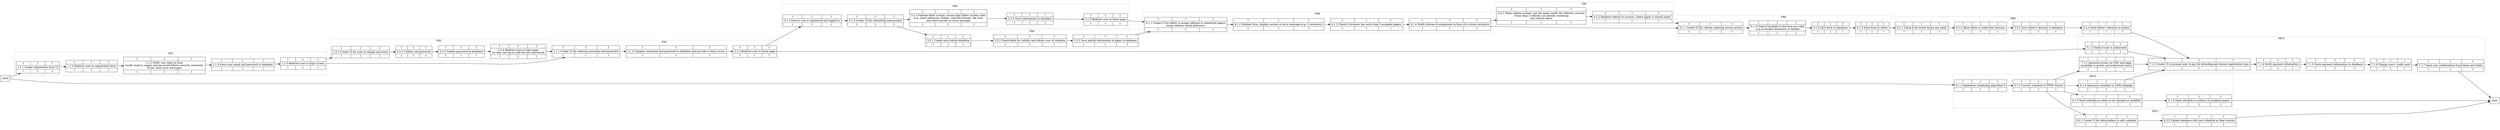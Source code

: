 digraph {
    rankdir=LR;
    node [ shape=record ]

    subgraph cluster_11 {
      graph[style=dotted];
      label = "FR1"
      111 [label="{1|1|1}|1.1.1 Create registration form UI|{1|1|1}"]
      112 [label="{1|1|1}|1.1.2 Redirect user to registration form|{1|1|1}"]
      113 [label="{1|1|1}|1.1.3 Verify user input in form\n(verify email is unique and password follows security standards.\nIf not, show error message)|{1|1|1}"]
      114 [label="{1|1|1}|1.1.4 Store user email and password in database|{1|1|1}"]
      115 [label="{1|1|1}|1.1.5 Redirect user to login screen|{1|1|1}"]
    }

      111 -> 112
      112 -> 113
      113 -> 114
      114 -> 115

    subgraph cluster_21 {
      graph[style=dotted];
      label = "FR2"
      211 [label="{1|1|1}|2.1.1 Create UI for entering username and password|{1|1|1}"]
      212 [label="{1|1|1}|2.1.2 Compare username and password to database and provide or deny access|{1|1|1}"]
      213 [label="{1|1|1}|2.1.3 Redirect user to home page|{1|1|1}"]
    }

      211 -> 212
      212 -> 213

    subgraph cluster_22 {
      graph[style=dotted];
      label = "FR3"
      221 [label="{1|1|1}|2.2.1 Create UI for user to change password|{1|1|1}"]
      222 [label="{1|1|1}|2.2.2 Confirm old password|{1|1|1}"]
      223 [label="{1|1|1}|2.2.3 Update password in database|{1|1|1}"]
      224 [label="{1|1|1}|2.2.4 Redirect user to login page\n(so they can log in with the new password)|{1|1|1}"]
    }

      221 -> 222
      222 -> 223
      223 -> 224

    subgraph cluster_31 {
      graph[style=dotted];
      label = "FR4"
      311 [label="{1|1|1}|3.1.1 Ensure user is registered and logged in|{1|1|1}"]
      312 [label="{1|1|1}|3.1.2 Create UI for submitting manuscripts|{1|1|1}"]
      313 [label="{1|1|1}|3.1.3 Validate fields in form, ensure they follow system rules\n(e.g. email addresses, blanks, valid file formats, file size)\nand show success or error message|{1|1|1}"]
      314 [label="{1|1|1}|3.1.4 Store information in database|{1|1|1}"]
      315 [label="{1|1|1}|3.1.5 Redirect user to home page|{1|1|1}"]
    }

      311 -> 312
      312 -> 313
      313 -> 314
      314 -> 315

    subgraph cluster_32 {
      graph[style=dotted];
      label = "FR5"
      321 [label="{1|1|1}|3.2.1 Create save button interface|{1|1|1}"]
      322 [label="{1|1|1}|3.2.2 Check fields for validity and inform user of violation|{1|1|1}"]
      323 [label="{1|1|1}|3.2.3 Save partial information of paper in database|{1|1|1}"]
    }

      321 -> 322
      322 -> 323

    subgraph cluster_41 {
      graph[style=dotted];
      label = "FR6"
      411 [label="{1|1|1}|4.1.1 Create UI for editor to assign referees to submitted papers\nusing referees' email addresses|{1|1|1}"]
      412 [label="{1|1|1}|4.1.2 Validate form, display success or error message (e.g. 3 reviewers)|{1|1|1}"]
      413 [label="{1|1|1}|4.1.3 Check if reviewer has more than 5 assigned papers|{1|1|1}"]
      414 [label="{1|1|1}|4.1.4 Notify referee of assignment in form of a review invitation|{1|1|1}"]
    }

      411 -> 412
      412 -> 413
      413 -> 414

    subgraph cluster_42 {
      graph[style=dotted];
      label = "FR7"
      421 [label="{1|1|1}|4.2.1 When referee accepts, put the paper under the referee's account\nif less than 3 referees are already reviewing\nelse inform editor|{1|1|1}"]
      422 [label="{1|1|1}|4.2.2 Redirect referee to account, where paper is stored under|{1|1|1}"]
    }

      421 -> 422

    subgraph cluster_51 {
      graph[style=dotted];
      label = "FR8"
      511 [label="{1|1|1}|5.1.1 Create UI for referee selecting review action|{1|1|1}"]
      512 [label="{1|1|1}|5.1.3 Check if all fields in the form are valid\n (e.g.no invalid characters or blanks)|{1|1|1}"]
      513 [label="{1|1|1}|5.1.4 Save form to database|{1|1|1}"]
      514 [label="{1|1|1}|5.1.5 Send form to editor|{1|1|1}"]
    }

      511 -> 512
      512 -> 513
      513 -> 514

    subgraph cluster_52 {
      graph[style=dotted];
      label = "FR9"
      521 [label="{1|1|1}|5.2.1 Check if all review forms are ready|{1|1|1}"]
      522 [label="{1|1|1}|5.2.2 Allow editor to make final decision|{1|1|1}"]
      523 [label="{1|1|1}|5.2.3 Save editor's decision to database|{1|1|1}"]
      524 [label="{1|1|1}|5.2.4 Send editor's decision to author|{1|1|1}"]
    }

      521 -> 522
      522 -> 523
      523 -> 524

    subgraph cluster_61 {
      graph[style=dotted];
      label = "FR10"
      611 [label="{1|1|1}|6.1.1 Implement scheduling algorithm X|{1|1|1}"]
      612 [label="{1|1|1}|6.1.2 Convert schedule to HTML format|{1|1|1}"]
      613 [label="{1|1|1}|6.1.3 Send schedule to editor to be checked or modified|{1|1|1}"]
      614 [label="{1|1|1}|6.1.4 Announce schedule on CMS webpage|{1|1|1}"]
      615 [label="{1|1|1}|6.1.5 Send schedule to authors of accepted papers|{1|1|1}"]
    }

      611 -> 612
      612 -> 613
      612 -> 614
      613 -> 615
      612 -> 711

    subgraph cluster_62 {
      graph[style=dotted];
      label = "FR11"
      621 [label="{1|1|1}|6.2.1 Create UI for editor/admin to edit schedule|{1|1|1}"]
      622 [label="{1|1|1}|6.2.2 Update database with new schedule as final version|{1|1|1}"]
    }

    621 -> 622

    subgraph cluster_7 {
      graph[style=dotted];
      label = "FR12"
      711 [label="{1|1|1}|7.1.1 Announce prices on CMS web page\n(available to guests and authorized users)|{1|1|1}"]
      712 [label="{1|1|1}|7.1.2 Check if user is authorized|{1|1|1}"]
      713 [label="{1|1|1}|7.1.3 Create UI to prompt user to pay for attending and choose registration type|{1|1|1}"]
      714 [label="{1|1|1}|7.1.4 Verify payment information|{1|1|1}"]
      715 [label="{1|1|1}|7.1.5 Store payment information in database|{1|1|1}"]
      716 [label="{1|1|1}|7.1.6 Charge user's credit card|{1|1|1}"]
      717 [label="{1|1|1}|7.1.7 Send user confirmation of purchase and ticket|{1|1|1}"]
}
    711 -> 713
    712 -> 713
    713 -> 714
    714 -> 715
    715 -> 716
    716 -> 717
    717 -> End


    Start -> 111
    115 -> 221
    213 -> 311
    312 -> 321
    414 -> 511
    414 -> 421
    514 -> 521
    Start -> 611
    422 -> 511
    213 -> 712
    612 -> 621
    224 -> 211
    315 -> 411
    115 -> 211
    614 -> 713
    323 -> 411
#    622 -> 615
    524 -> 713
    615 -> End
    622 -> End
}
